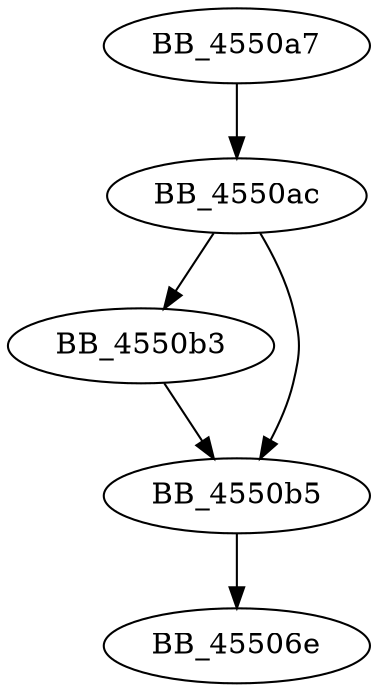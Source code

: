 DiGraph sub_4550A7{
BB_4550a7->BB_4550ac
BB_4550ac->BB_4550b3
BB_4550ac->BB_4550b5
BB_4550b3->BB_4550b5
BB_4550b5->BB_45506e
}
